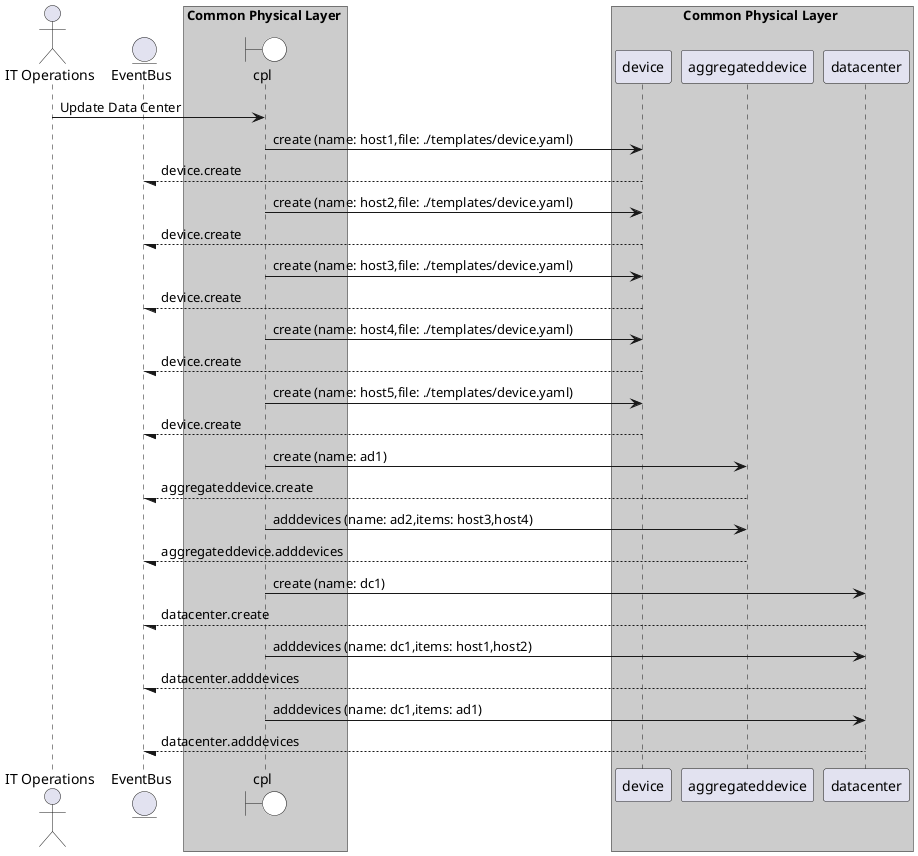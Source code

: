 @startuml

actor "IT Operations"


entity EventBus

box Common Physical Layer #cccccc
    boundary cpl #white
end box


box Common Physical Layer #cccccc
            participant device
            participant aggregateddevice
            participant datacenter
    end box


"IT Operations" -> cpl: Update Data Center

    cpl -> "device": create (name: host1,file: ./templates/device.yaml)

    "device" --/ EventBus: device.create

    cpl -> "device": create (name: host2,file: ./templates/device.yaml)

    "device" --/ EventBus: device.create

    cpl -> "device": create (name: host3,file: ./templates/device.yaml)

    "device" --/ EventBus: device.create

    cpl -> "device": create (name: host4,file: ./templates/device.yaml)

    "device" --/ EventBus: device.create

    cpl -> "device": create (name: host5,file: ./templates/device.yaml)

    "device" --/ EventBus: device.create

    cpl -> "aggregateddevice": create (name: ad1)

    "aggregateddevice" --/ EventBus: aggregateddevice.create

    cpl -> "aggregateddevice": adddevices (name: ad2,items: host3,host4)

    "aggregateddevice" --/ EventBus: aggregateddevice.adddevices

    cpl -> "datacenter": create (name: dc1)

    "datacenter" --/ EventBus: datacenter.create

    cpl -> "datacenter": adddevices (name: dc1,items: host1,host2)

    "datacenter" --/ EventBus: datacenter.adddevices

    cpl -> "datacenter": adddevices (name: dc1,items: ad1)

    "datacenter" --/ EventBus: datacenter.adddevices



@enduml
